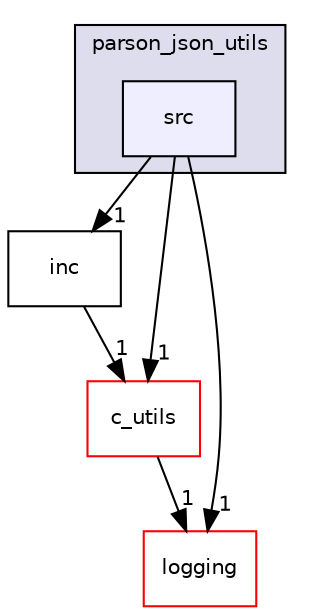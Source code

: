 digraph "src/utils/parson_json_utils/src" {
  compound=true
  node [ fontsize="10", fontname="Helvetica"];
  edge [ labelfontsize="10", labelfontname="Helvetica"];
  subgraph clusterdir_86778c198db349788c0052a5e006a2e0 {
    graph [ bgcolor="#ddddee", pencolor="black", label="parson_json_utils" fontname="Helvetica", fontsize="10", URL="dir_86778c198db349788c0052a5e006a2e0.html"]
  dir_6bb6c4130fecc52348fb4d5740d84012 [shape=box, label="src", style="filled", fillcolor="#eeeeff", pencolor="black", URL="dir_6bb6c4130fecc52348fb4d5740d84012.html"];
  }
  dir_a780736972860ec01ea189cfb6767d9d [shape=box label="inc" URL="dir_a780736972860ec01ea189cfb6767d9d.html"];
  dir_defa76d82d084e8131791c5f3e6d181e [shape=box label="c_utils" fillcolor="white" style="filled" color="red" URL="dir_defa76d82d084e8131791c5f3e6d181e.html"];
  dir_b3320b59a4aa4a7431bc8488b87009bf [shape=box label="logging" fillcolor="white" style="filled" color="red" URL="dir_b3320b59a4aa4a7431bc8488b87009bf.html"];
  dir_6bb6c4130fecc52348fb4d5740d84012->dir_a780736972860ec01ea189cfb6767d9d [headlabel="1", labeldistance=1.5 headhref="dir_000210_000209.html"];
  dir_6bb6c4130fecc52348fb4d5740d84012->dir_defa76d82d084e8131791c5f3e6d181e [headlabel="1", labeldistance=1.5 headhref="dir_000210_000155.html"];
  dir_6bb6c4130fecc52348fb4d5740d84012->dir_b3320b59a4aa4a7431bc8488b87009bf [headlabel="1", labeldistance=1.5 headhref="dir_000210_000143.html"];
  dir_a780736972860ec01ea189cfb6767d9d->dir_defa76d82d084e8131791c5f3e6d181e [headlabel="1", labeldistance=1.5 headhref="dir_000209_000155.html"];
  dir_defa76d82d084e8131791c5f3e6d181e->dir_b3320b59a4aa4a7431bc8488b87009bf [headlabel="1", labeldistance=1.5 headhref="dir_000155_000143.html"];
}
